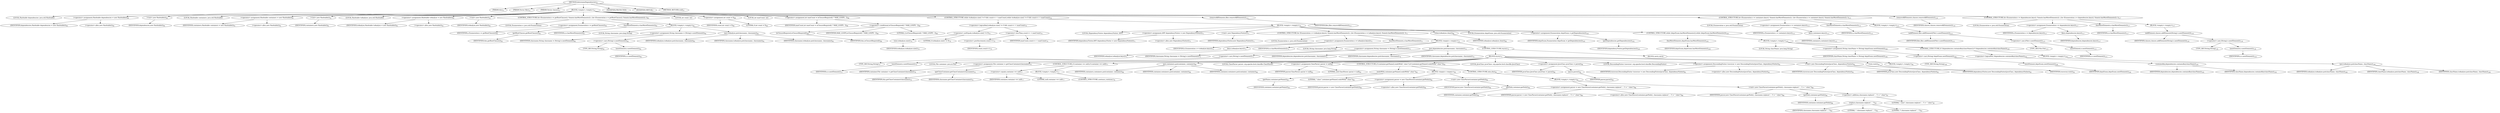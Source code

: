 digraph "determineDependencies" {  
"42" [label = <(METHOD,determineDependencies)<SUB>57</SUB>> ]
"10" [label = <(PARAM,this)<SUB>57</SUB>> ]
"43" [label = <(PARAM,Vector files)<SUB>57</SUB>> ]
"44" [label = <(PARAM,Vector classes)<SUB>57</SUB>> ]
"45" [label = <(BLOCK,&lt;empty&gt;,&lt;empty&gt;)<SUB>57</SUB>> ]
"4" [label = <(LOCAL,Hashtable dependencies: java.util.Hashtable)> ]
"46" [label = <(&lt;operator&gt;.assignment,Hashtable dependencies = new Hashtable())<SUB>60</SUB>> ]
"47" [label = <(IDENTIFIER,dependencies,Hashtable dependencies = new Hashtable())<SUB>60</SUB>> ]
"48" [label = <(&lt;operator&gt;.alloc,new Hashtable())<SUB>60</SUB>> ]
"49" [label = <(&lt;init&gt;,new Hashtable())<SUB>60</SUB>> ]
"3" [label = <(IDENTIFIER,dependencies,new Hashtable())<SUB>60</SUB>> ]
"6" [label = <(LOCAL,Hashtable containers: java.util.Hashtable)> ]
"50" [label = <(&lt;operator&gt;.assignment,Hashtable containers = new Hashtable())<SUB>61</SUB>> ]
"51" [label = <(IDENTIFIER,containers,Hashtable containers = new Hashtable())<SUB>61</SUB>> ]
"52" [label = <(&lt;operator&gt;.alloc,new Hashtable())<SUB>61</SUB>> ]
"53" [label = <(&lt;init&gt;,new Hashtable())<SUB>61</SUB>> ]
"5" [label = <(IDENTIFIER,containers,new Hashtable())<SUB>61</SUB>> ]
"8" [label = <(LOCAL,Hashtable toAnalyze: java.util.Hashtable)> ]
"54" [label = <(&lt;operator&gt;.assignment,Hashtable toAnalyze = new Hashtable())<SUB>62</SUB>> ]
"55" [label = <(IDENTIFIER,toAnalyze,Hashtable toAnalyze = new Hashtable())<SUB>62</SUB>> ]
"56" [label = <(&lt;operator&gt;.alloc,new Hashtable())<SUB>62</SUB>> ]
"57" [label = <(&lt;init&gt;,new Hashtable())<SUB>62</SUB>> ]
"7" [label = <(IDENTIFIER,toAnalyze,new Hashtable())<SUB>62</SUB>> ]
"58" [label = <(CONTROL_STRUCTURE,for (Enumeration e = getRootClasses(); Some(e.hasMoreElements()); ),for (Enumeration e = getRootClasses(); Some(e.hasMoreElements()); ))<SUB>63</SUB>> ]
"59" [label = <(LOCAL,Enumeration e: java.util.Enumeration)> ]
"60" [label = <(&lt;operator&gt;.assignment,Enumeration e = getRootClasses())<SUB>63</SUB>> ]
"61" [label = <(IDENTIFIER,e,Enumeration e = getRootClasses())<SUB>63</SUB>> ]
"62" [label = <(getRootClasses,getRootClasses())<SUB>63</SUB>> ]
"9" [label = <(IDENTIFIER,this,getRootClasses())<SUB>63</SUB>> ]
"63" [label = <(hasMoreElements,e.hasMoreElements())<SUB>63</SUB>> ]
"64" [label = <(IDENTIFIER,e,e.hasMoreElements())<SUB>63</SUB>> ]
"65" [label = <(BLOCK,&lt;empty&gt;,&lt;empty&gt;)<SUB>63</SUB>> ]
"66" [label = <(LOCAL,String classname: java.lang.String)> ]
"67" [label = <(&lt;operator&gt;.assignment,String classname = (String) e.nextElement())<SUB>64</SUB>> ]
"68" [label = <(IDENTIFIER,classname,String classname = (String) e.nextElement())<SUB>64</SUB>> ]
"69" [label = <(&lt;operator&gt;.cast,(String) e.nextElement())<SUB>64</SUB>> ]
"70" [label = <(TYPE_REF,String,String)<SUB>64</SUB>> ]
"71" [label = <(nextElement,e.nextElement())<SUB>64</SUB>> ]
"72" [label = <(IDENTIFIER,e,e.nextElement())<SUB>64</SUB>> ]
"73" [label = <(put,toAnalyze.put(classname, classname))<SUB>65</SUB>> ]
"74" [label = <(IDENTIFIER,toAnalyze,toAnalyze.put(classname, classname))<SUB>65</SUB>> ]
"75" [label = <(IDENTIFIER,classname,toAnalyze.put(classname, classname))<SUB>65</SUB>> ]
"76" [label = <(IDENTIFIER,classname,toAnalyze.put(classname, classname))<SUB>65</SUB>> ]
"77" [label = <(LOCAL,int count: int)> ]
"78" [label = <(&lt;operator&gt;.assignment,int count = 0)<SUB>68</SUB>> ]
"79" [label = <(IDENTIFIER,count,int count = 0)<SUB>68</SUB>> ]
"80" [label = <(LITERAL,0,int count = 0)<SUB>68</SUB>> ]
"81" [label = <(LOCAL,int maxCount: int)> ]
"82" [label = <(&lt;operator&gt;.assignment,int maxCount = isClosureRequired() ? MAX_LOOPS : 2)<SUB>69</SUB>> ]
"83" [label = <(IDENTIFIER,maxCount,int maxCount = isClosureRequired() ? MAX_LOOPS : 2)<SUB>69</SUB>> ]
"84" [label = <(&lt;operator&gt;.conditional,isClosureRequired() ? MAX_LOOPS : 2)<SUB>69</SUB>> ]
"85" [label = <(isClosureRequired,isClosureRequired())<SUB>69</SUB>> ]
"11" [label = <(IDENTIFIER,this,isClosureRequired())<SUB>69</SUB>> ]
"86" [label = <(IDENTIFIER,MAX_LOOPS,isClosureRequired() ? MAX_LOOPS : 2)<SUB>69</SUB>> ]
"87" [label = <(LITERAL,2,isClosureRequired() ? MAX_LOOPS : 2)<SUB>69</SUB>> ]
"88" [label = <(CONTROL_STRUCTURE,while (toAnalyze.size() != 0 &amp;&amp; count++ &lt; maxCount),while (toAnalyze.size() != 0 &amp;&amp; count++ &lt; maxCount))<SUB>70</SUB>> ]
"89" [label = <(&lt;operator&gt;.logicalAnd,toAnalyze.size() != 0 &amp;&amp; count++ &lt; maxCount)<SUB>70</SUB>> ]
"90" [label = <(&lt;operator&gt;.notEquals,toAnalyze.size() != 0)<SUB>70</SUB>> ]
"91" [label = <(size,toAnalyze.size())<SUB>70</SUB>> ]
"92" [label = <(IDENTIFIER,toAnalyze,toAnalyze.size())<SUB>70</SUB>> ]
"93" [label = <(LITERAL,0,toAnalyze.size() != 0)<SUB>70</SUB>> ]
"94" [label = <(&lt;operator&gt;.lessThan,count++ &lt; maxCount)<SUB>70</SUB>> ]
"95" [label = <(&lt;operator&gt;.postIncrement,count++)<SUB>70</SUB>> ]
"96" [label = <(IDENTIFIER,count,count++)<SUB>70</SUB>> ]
"97" [label = <(IDENTIFIER,maxCount,count++ &lt; maxCount)<SUB>70</SUB>> ]
"98" [label = <(BLOCK,&lt;empty&gt;,&lt;empty&gt;)<SUB>70</SUB>> ]
"13" [label = <(LOCAL,DependencyVisitor dependencyVisitor: ANY)> ]
"99" [label = <(&lt;operator&gt;.assignment,ANY dependencyVisitor = new DependencyVisitor())<SUB>71</SUB>> ]
"100" [label = <(IDENTIFIER,dependencyVisitor,ANY dependencyVisitor = new DependencyVisitor())<SUB>71</SUB>> ]
"101" [label = <(&lt;operator&gt;.alloc,new DependencyVisitor())<SUB>71</SUB>> ]
"102" [label = <(&lt;init&gt;,new DependencyVisitor())<SUB>71</SUB>> ]
"12" [label = <(IDENTIFIER,dependencyVisitor,new DependencyVisitor())<SUB>71</SUB>> ]
"103" [label = <(CONTROL_STRUCTURE,for (Enumeration e = toAnalyze.keys(); Some(e.hasMoreElements()); ),for (Enumeration e = toAnalyze.keys(); Some(e.hasMoreElements()); ))<SUB>72</SUB>> ]
"104" [label = <(LOCAL,Enumeration e: java.util.Enumeration)> ]
"105" [label = <(&lt;operator&gt;.assignment,Enumeration e = toAnalyze.keys())<SUB>72</SUB>> ]
"106" [label = <(IDENTIFIER,e,Enumeration e = toAnalyze.keys())<SUB>72</SUB>> ]
"107" [label = <(keys,toAnalyze.keys())<SUB>72</SUB>> ]
"108" [label = <(IDENTIFIER,toAnalyze,toAnalyze.keys())<SUB>72</SUB>> ]
"109" [label = <(hasMoreElements,e.hasMoreElements())<SUB>72</SUB>> ]
"110" [label = <(IDENTIFIER,e,e.hasMoreElements())<SUB>72</SUB>> ]
"111" [label = <(BLOCK,&lt;empty&gt;,&lt;empty&gt;)<SUB>72</SUB>> ]
"112" [label = <(LOCAL,String classname: java.lang.String)> ]
"113" [label = <(&lt;operator&gt;.assignment,String classname = (String) e.nextElement())<SUB>73</SUB>> ]
"114" [label = <(IDENTIFIER,classname,String classname = (String) e.nextElement())<SUB>73</SUB>> ]
"115" [label = <(&lt;operator&gt;.cast,(String) e.nextElement())<SUB>73</SUB>> ]
"116" [label = <(TYPE_REF,String,String)<SUB>73</SUB>> ]
"117" [label = <(nextElement,e.nextElement())<SUB>73</SUB>> ]
"118" [label = <(IDENTIFIER,e,e.nextElement())<SUB>73</SUB>> ]
"119" [label = <(put,dependencies.put(classname, classname))<SUB>74</SUB>> ]
"120" [label = <(IDENTIFIER,dependencies,dependencies.put(classname, classname))<SUB>74</SUB>> ]
"121" [label = <(IDENTIFIER,classname,dependencies.put(classname, classname))<SUB>74</SUB>> ]
"122" [label = <(IDENTIFIER,classname,dependencies.put(classname, classname))<SUB>74</SUB>> ]
"123" [label = <(CONTROL_STRUCTURE,try,try)<SUB>75</SUB>> ]
"124" [label = <(BLOCK,try,try)<SUB>75</SUB>> ]
"125" [label = <(LOCAL,File container: java.io.File)> ]
"126" [label = <(&lt;operator&gt;.assignment,File container = getClassContainer(classname))<SUB>76</SUB>> ]
"127" [label = <(IDENTIFIER,container,File container = getClassContainer(classname))<SUB>76</SUB>> ]
"128" [label = <(getClassContainer,getClassContainer(classname))<SUB>76</SUB>> ]
"14" [label = <(IDENTIFIER,this,getClassContainer(classname))<SUB>76</SUB>> ]
"129" [label = <(IDENTIFIER,classname,getClassContainer(classname))<SUB>76</SUB>> ]
"130" [label = <(CONTROL_STRUCTURE,if (container == null),if (container == null))<SUB>77</SUB>> ]
"131" [label = <(&lt;operator&gt;.equals,container == null)<SUB>77</SUB>> ]
"132" [label = <(IDENTIFIER,container,container == null)<SUB>77</SUB>> ]
"133" [label = <(LITERAL,null,container == null)<SUB>77</SUB>> ]
"134" [label = <(BLOCK,&lt;empty&gt;,&lt;empty&gt;)<SUB>77</SUB>> ]
"135" [label = <(CONTROL_STRUCTURE,continue;,continue;)<SUB>78</SUB>> ]
"136" [label = <(put,containers.put(container, container))<SUB>80</SUB>> ]
"137" [label = <(IDENTIFIER,containers,containers.put(container, container))<SUB>80</SUB>> ]
"138" [label = <(IDENTIFIER,container,containers.put(container, container))<SUB>80</SUB>> ]
"139" [label = <(IDENTIFIER,container,containers.put(container, container))<SUB>80</SUB>> ]
"16" [label = <(LOCAL,ClassParser parser: org.apache.bcel.classfile.ClassParser)> ]
"140" [label = <(&lt;operator&gt;.assignment,ClassParser parser = null)<SUB>82</SUB>> ]
"141" [label = <(IDENTIFIER,parser,ClassParser parser = null)<SUB>82</SUB>> ]
"142" [label = <(LITERAL,null,ClassParser parser = null)<SUB>82</SUB>> ]
"143" [label = <(CONTROL_STRUCTURE,if (container.getName().endsWith(&quot;.class&quot;)),if (container.getName().endsWith(&quot;.class&quot;)))<SUB>83</SUB>> ]
"144" [label = <(endsWith,container.getName().endsWith(&quot;.class&quot;))<SUB>83</SUB>> ]
"145" [label = <(getName,container.getName())<SUB>83</SUB>> ]
"146" [label = <(IDENTIFIER,container,container.getName())<SUB>83</SUB>> ]
"147" [label = <(LITERAL,&quot;.class&quot;,container.getName().endsWith(&quot;.class&quot;))<SUB>83</SUB>> ]
"148" [label = <(BLOCK,&lt;empty&gt;,&lt;empty&gt;)<SUB>83</SUB>> ]
"149" [label = <(&lt;operator&gt;.assignment,parser = new ClassParser(container.getPath()))<SUB>84</SUB>> ]
"150" [label = <(IDENTIFIER,parser,parser = new ClassParser(container.getPath()))<SUB>84</SUB>> ]
"151" [label = <(&lt;operator&gt;.alloc,new ClassParser(container.getPath()))<SUB>84</SUB>> ]
"152" [label = <(&lt;init&gt;,new ClassParser(container.getPath()))<SUB>84</SUB>> ]
"15" [label = <(IDENTIFIER,parser,new ClassParser(container.getPath()))<SUB>84</SUB>> ]
"153" [label = <(getPath,container.getPath())<SUB>84</SUB>> ]
"154" [label = <(IDENTIFIER,container,container.getPath())<SUB>84</SUB>> ]
"155" [label = <(CONTROL_STRUCTURE,else,else)<SUB>85</SUB>> ]
"156" [label = <(BLOCK,&lt;empty&gt;,&lt;empty&gt;)<SUB>85</SUB>> ]
"157" [label = <(&lt;operator&gt;.assignment,parser = new ClassParser(container.getPath(), classname.replace('.', '/') + &quot;.class&quot;))<SUB>86</SUB>> ]
"158" [label = <(IDENTIFIER,parser,parser = new ClassParser(container.getPath(), classname.replace('.', '/') + &quot;.class&quot;))<SUB>86</SUB>> ]
"159" [label = <(&lt;operator&gt;.alloc,new ClassParser(container.getPath(), classname.replace('.', '/') + &quot;.class&quot;))<SUB>86</SUB>> ]
"160" [label = <(&lt;init&gt;,new ClassParser(container.getPath(), classname.replace('.', '/') + &quot;.class&quot;))<SUB>86</SUB>> ]
"17" [label = <(IDENTIFIER,parser,new ClassParser(container.getPath(), classname.replace('.', '/') + &quot;.class&quot;))<SUB>86</SUB>> ]
"161" [label = <(getPath,container.getPath())<SUB>86</SUB>> ]
"162" [label = <(IDENTIFIER,container,container.getPath())<SUB>86</SUB>> ]
"163" [label = <(&lt;operator&gt;.addition,classname.replace('.', '/') + &quot;.class&quot;)<SUB>87</SUB>> ]
"164" [label = <(replace,classname.replace('.', '/'))<SUB>87</SUB>> ]
"165" [label = <(IDENTIFIER,classname,classname.replace('.', '/'))<SUB>87</SUB>> ]
"166" [label = <(LITERAL,'.',classname.replace('.', '/'))<SUB>87</SUB>> ]
"167" [label = <(LITERAL,'/',classname.replace('.', '/'))<SUB>87</SUB>> ]
"168" [label = <(LITERAL,&quot;.class&quot;,classname.replace('.', '/') + &quot;.class&quot;)<SUB>87</SUB>> ]
"169" [label = <(LOCAL,JavaClass javaClass: org.apache.bcel.classfile.JavaClass)> ]
"170" [label = <(&lt;operator&gt;.assignment,JavaClass javaClass = parse())<SUB>90</SUB>> ]
"171" [label = <(IDENTIFIER,javaClass,JavaClass javaClass = parse())<SUB>90</SUB>> ]
"172" [label = <(parse,parse())<SUB>90</SUB>> ]
"173" [label = <(IDENTIFIER,parser,parse())<SUB>90</SUB>> ]
"19" [label = <(LOCAL,DescendingVisitor traverser: org.apache.bcel.classfile.DescendingVisitor)> ]
"174" [label = <(&lt;operator&gt;.assignment,DescendingVisitor traverser = new DescendingVisitor(javaClass, dependencyVisitor))<SUB>91</SUB>> ]
"175" [label = <(IDENTIFIER,traverser,DescendingVisitor traverser = new DescendingVisitor(javaClass, dependencyVisitor))<SUB>91</SUB>> ]
"176" [label = <(&lt;operator&gt;.alloc,new DescendingVisitor(javaClass, dependencyVisitor))<SUB>92</SUB>> ]
"177" [label = <(&lt;init&gt;,new DescendingVisitor(javaClass, dependencyVisitor))<SUB>92</SUB>> ]
"18" [label = <(IDENTIFIER,traverser,new DescendingVisitor(javaClass, dependencyVisitor))<SUB>91</SUB>> ]
"178" [label = <(IDENTIFIER,javaClass,new DescendingVisitor(javaClass, dependencyVisitor))<SUB>92</SUB>> ]
"179" [label = <(IDENTIFIER,dependencyVisitor,new DescendingVisitor(javaClass, dependencyVisitor))<SUB>92</SUB>> ]
"180" [label = <(visit,visit())<SUB>93</SUB>> ]
"181" [label = <(IDENTIFIER,traverser,visit())<SUB>93</SUB>> ]
"182" [label = <(BLOCK,catch,catch)> ]
"183" [label = <(BLOCK,&lt;empty&gt;,&lt;empty&gt;)<SUB>94</SUB>> ]
"184" [label = <(clear,toAnalyze.clear())<SUB>99</SUB>> ]
"185" [label = <(IDENTIFIER,toAnalyze,toAnalyze.clear())<SUB>99</SUB>> ]
"186" [label = <(LOCAL,Enumeration depsEnum: java.util.Enumeration)> ]
"187" [label = <(&lt;operator&gt;.assignment,Enumeration depsEnum = getDependencies())<SUB>102</SUB>> ]
"188" [label = <(IDENTIFIER,depsEnum,Enumeration depsEnum = getDependencies())<SUB>102</SUB>> ]
"189" [label = <(getDependencies,getDependencies())<SUB>102</SUB>> ]
"190" [label = <(IDENTIFIER,dependencyVisitor,getDependencies())<SUB>102</SUB>> ]
"191" [label = <(CONTROL_STRUCTURE,while (depsEnum.hasMoreElements()),while (depsEnum.hasMoreElements()))<SUB>103</SUB>> ]
"192" [label = <(hasMoreElements,depsEnum.hasMoreElements())<SUB>103</SUB>> ]
"193" [label = <(IDENTIFIER,depsEnum,depsEnum.hasMoreElements())<SUB>103</SUB>> ]
"194" [label = <(BLOCK,&lt;empty&gt;,&lt;empty&gt;)<SUB>103</SUB>> ]
"195" [label = <(LOCAL,String className: java.lang.String)> ]
"196" [label = <(&lt;operator&gt;.assignment,String className = (String) depsEnum.nextElement())<SUB>104</SUB>> ]
"197" [label = <(IDENTIFIER,className,String className = (String) depsEnum.nextElement())<SUB>104</SUB>> ]
"198" [label = <(&lt;operator&gt;.cast,(String) depsEnum.nextElement())<SUB>104</SUB>> ]
"199" [label = <(TYPE_REF,String,String)<SUB>104</SUB>> ]
"200" [label = <(nextElement,depsEnum.nextElement())<SUB>104</SUB>> ]
"201" [label = <(IDENTIFIER,depsEnum,depsEnum.nextElement())<SUB>104</SUB>> ]
"202" [label = <(CONTROL_STRUCTURE,if (!dependencies.containsKey(className)),if (!dependencies.containsKey(className)))<SUB>105</SUB>> ]
"203" [label = <(&lt;operator&gt;.logicalNot,!dependencies.containsKey(className))<SUB>105</SUB>> ]
"204" [label = <(containsKey,dependencies.containsKey(className))<SUB>105</SUB>> ]
"205" [label = <(IDENTIFIER,dependencies,dependencies.containsKey(className))<SUB>105</SUB>> ]
"206" [label = <(IDENTIFIER,className,dependencies.containsKey(className))<SUB>105</SUB>> ]
"207" [label = <(BLOCK,&lt;empty&gt;,&lt;empty&gt;)<SUB>105</SUB>> ]
"208" [label = <(put,toAnalyze.put(className, className))<SUB>106</SUB>> ]
"209" [label = <(IDENTIFIER,toAnalyze,toAnalyze.put(className, className))<SUB>106</SUB>> ]
"210" [label = <(IDENTIFIER,className,toAnalyze.put(className, className))<SUB>106</SUB>> ]
"211" [label = <(IDENTIFIER,className,toAnalyze.put(className, className))<SUB>106</SUB>> ]
"212" [label = <(removeAllElements,files.removeAllElements())<SUB>111</SUB>> ]
"213" [label = <(IDENTIFIER,files,files.removeAllElements())<SUB>111</SUB>> ]
"214" [label = <(CONTROL_STRUCTURE,for (Enumeration e = containers.keys(); Some(e.hasMoreElements()); ),for (Enumeration e = containers.keys(); Some(e.hasMoreElements()); ))<SUB>112</SUB>> ]
"215" [label = <(LOCAL,Enumeration e: java.util.Enumeration)> ]
"216" [label = <(&lt;operator&gt;.assignment,Enumeration e = containers.keys())<SUB>112</SUB>> ]
"217" [label = <(IDENTIFIER,e,Enumeration e = containers.keys())<SUB>112</SUB>> ]
"218" [label = <(keys,containers.keys())<SUB>112</SUB>> ]
"219" [label = <(IDENTIFIER,containers,containers.keys())<SUB>112</SUB>> ]
"220" [label = <(hasMoreElements,e.hasMoreElements())<SUB>112</SUB>> ]
"221" [label = <(IDENTIFIER,e,e.hasMoreElements())<SUB>112</SUB>> ]
"222" [label = <(BLOCK,&lt;empty&gt;,&lt;empty&gt;)<SUB>112</SUB>> ]
"223" [label = <(addElement,files.addElement((File) e.nextElement()))<SUB>113</SUB>> ]
"224" [label = <(IDENTIFIER,files,files.addElement((File) e.nextElement()))<SUB>113</SUB>> ]
"225" [label = <(&lt;operator&gt;.cast,(File) e.nextElement())<SUB>113</SUB>> ]
"226" [label = <(TYPE_REF,File,File)<SUB>113</SUB>> ]
"227" [label = <(nextElement,e.nextElement())<SUB>113</SUB>> ]
"228" [label = <(IDENTIFIER,e,e.nextElement())<SUB>113</SUB>> ]
"229" [label = <(removeAllElements,classes.removeAllElements())<SUB>116</SUB>> ]
"230" [label = <(IDENTIFIER,classes,classes.removeAllElements())<SUB>116</SUB>> ]
"231" [label = <(CONTROL_STRUCTURE,for (Enumeration e = dependencies.keys(); Some(e.hasMoreElements()); ),for (Enumeration e = dependencies.keys(); Some(e.hasMoreElements()); ))<SUB>117</SUB>> ]
"232" [label = <(LOCAL,Enumeration e: java.util.Enumeration)> ]
"233" [label = <(&lt;operator&gt;.assignment,Enumeration e = dependencies.keys())<SUB>117</SUB>> ]
"234" [label = <(IDENTIFIER,e,Enumeration e = dependencies.keys())<SUB>117</SUB>> ]
"235" [label = <(keys,dependencies.keys())<SUB>117</SUB>> ]
"236" [label = <(IDENTIFIER,dependencies,dependencies.keys())<SUB>117</SUB>> ]
"237" [label = <(hasMoreElements,e.hasMoreElements())<SUB>117</SUB>> ]
"238" [label = <(IDENTIFIER,e,e.hasMoreElements())<SUB>117</SUB>> ]
"239" [label = <(BLOCK,&lt;empty&gt;,&lt;empty&gt;)<SUB>117</SUB>> ]
"240" [label = <(addElement,classes.addElement((String) e.nextElement()))<SUB>118</SUB>> ]
"241" [label = <(IDENTIFIER,classes,classes.addElement((String) e.nextElement()))<SUB>118</SUB>> ]
"242" [label = <(&lt;operator&gt;.cast,(String) e.nextElement())<SUB>118</SUB>> ]
"243" [label = <(TYPE_REF,String,String)<SUB>118</SUB>> ]
"244" [label = <(nextElement,e.nextElement())<SUB>118</SUB>> ]
"245" [label = <(IDENTIFIER,e,e.nextElement())<SUB>118</SUB>> ]
"246" [label = <(MODIFIER,PROTECTED)> ]
"247" [label = <(MODIFIER,VIRTUAL)> ]
"248" [label = <(METHOD_RETURN,void)<SUB>57</SUB>> ]
  "42" -> "10" 
  "42" -> "43" 
  "42" -> "44" 
  "42" -> "45" 
  "42" -> "246" 
  "42" -> "247" 
  "42" -> "248" 
  "45" -> "4" 
  "45" -> "46" 
  "45" -> "49" 
  "45" -> "6" 
  "45" -> "50" 
  "45" -> "53" 
  "45" -> "8" 
  "45" -> "54" 
  "45" -> "57" 
  "45" -> "58" 
  "45" -> "77" 
  "45" -> "78" 
  "45" -> "81" 
  "45" -> "82" 
  "45" -> "88" 
  "45" -> "212" 
  "45" -> "214" 
  "45" -> "229" 
  "45" -> "231" 
  "46" -> "47" 
  "46" -> "48" 
  "49" -> "3" 
  "50" -> "51" 
  "50" -> "52" 
  "53" -> "5" 
  "54" -> "55" 
  "54" -> "56" 
  "57" -> "7" 
  "58" -> "59" 
  "58" -> "60" 
  "58" -> "63" 
  "58" -> "65" 
  "60" -> "61" 
  "60" -> "62" 
  "62" -> "9" 
  "63" -> "64" 
  "65" -> "66" 
  "65" -> "67" 
  "65" -> "73" 
  "67" -> "68" 
  "67" -> "69" 
  "69" -> "70" 
  "69" -> "71" 
  "71" -> "72" 
  "73" -> "74" 
  "73" -> "75" 
  "73" -> "76" 
  "78" -> "79" 
  "78" -> "80" 
  "82" -> "83" 
  "82" -> "84" 
  "84" -> "85" 
  "84" -> "86" 
  "84" -> "87" 
  "85" -> "11" 
  "88" -> "89" 
  "88" -> "98" 
  "89" -> "90" 
  "89" -> "94" 
  "90" -> "91" 
  "90" -> "93" 
  "91" -> "92" 
  "94" -> "95" 
  "94" -> "97" 
  "95" -> "96" 
  "98" -> "13" 
  "98" -> "99" 
  "98" -> "102" 
  "98" -> "103" 
  "98" -> "184" 
  "98" -> "186" 
  "98" -> "187" 
  "98" -> "191" 
  "99" -> "100" 
  "99" -> "101" 
  "102" -> "12" 
  "103" -> "104" 
  "103" -> "105" 
  "103" -> "109" 
  "103" -> "111" 
  "105" -> "106" 
  "105" -> "107" 
  "107" -> "108" 
  "109" -> "110" 
  "111" -> "112" 
  "111" -> "113" 
  "111" -> "119" 
  "111" -> "123" 
  "113" -> "114" 
  "113" -> "115" 
  "115" -> "116" 
  "115" -> "117" 
  "117" -> "118" 
  "119" -> "120" 
  "119" -> "121" 
  "119" -> "122" 
  "123" -> "124" 
  "123" -> "182" 
  "124" -> "125" 
  "124" -> "126" 
  "124" -> "130" 
  "124" -> "136" 
  "124" -> "16" 
  "124" -> "140" 
  "124" -> "143" 
  "124" -> "169" 
  "124" -> "170" 
  "124" -> "19" 
  "124" -> "174" 
  "124" -> "177" 
  "124" -> "180" 
  "126" -> "127" 
  "126" -> "128" 
  "128" -> "14" 
  "128" -> "129" 
  "130" -> "131" 
  "130" -> "134" 
  "131" -> "132" 
  "131" -> "133" 
  "134" -> "135" 
  "136" -> "137" 
  "136" -> "138" 
  "136" -> "139" 
  "140" -> "141" 
  "140" -> "142" 
  "143" -> "144" 
  "143" -> "148" 
  "143" -> "155" 
  "144" -> "145" 
  "144" -> "147" 
  "145" -> "146" 
  "148" -> "149" 
  "148" -> "152" 
  "149" -> "150" 
  "149" -> "151" 
  "152" -> "15" 
  "152" -> "153" 
  "153" -> "154" 
  "155" -> "156" 
  "156" -> "157" 
  "156" -> "160" 
  "157" -> "158" 
  "157" -> "159" 
  "160" -> "17" 
  "160" -> "161" 
  "160" -> "163" 
  "161" -> "162" 
  "163" -> "164" 
  "163" -> "168" 
  "164" -> "165" 
  "164" -> "166" 
  "164" -> "167" 
  "170" -> "171" 
  "170" -> "172" 
  "172" -> "173" 
  "174" -> "175" 
  "174" -> "176" 
  "177" -> "18" 
  "177" -> "178" 
  "177" -> "179" 
  "180" -> "181" 
  "182" -> "183" 
  "184" -> "185" 
  "187" -> "188" 
  "187" -> "189" 
  "189" -> "190" 
  "191" -> "192" 
  "191" -> "194" 
  "192" -> "193" 
  "194" -> "195" 
  "194" -> "196" 
  "194" -> "202" 
  "196" -> "197" 
  "196" -> "198" 
  "198" -> "199" 
  "198" -> "200" 
  "200" -> "201" 
  "202" -> "203" 
  "202" -> "207" 
  "203" -> "204" 
  "204" -> "205" 
  "204" -> "206" 
  "207" -> "208" 
  "208" -> "209" 
  "208" -> "210" 
  "208" -> "211" 
  "212" -> "213" 
  "214" -> "215" 
  "214" -> "216" 
  "214" -> "220" 
  "214" -> "222" 
  "216" -> "217" 
  "216" -> "218" 
  "218" -> "219" 
  "220" -> "221" 
  "222" -> "223" 
  "223" -> "224" 
  "223" -> "225" 
  "225" -> "226" 
  "225" -> "227" 
  "227" -> "228" 
  "229" -> "230" 
  "231" -> "232" 
  "231" -> "233" 
  "231" -> "237" 
  "231" -> "239" 
  "233" -> "234" 
  "233" -> "235" 
  "235" -> "236" 
  "237" -> "238" 
  "239" -> "240" 
  "240" -> "241" 
  "240" -> "242" 
  "242" -> "243" 
  "242" -> "244" 
  "244" -> "245" 
}
